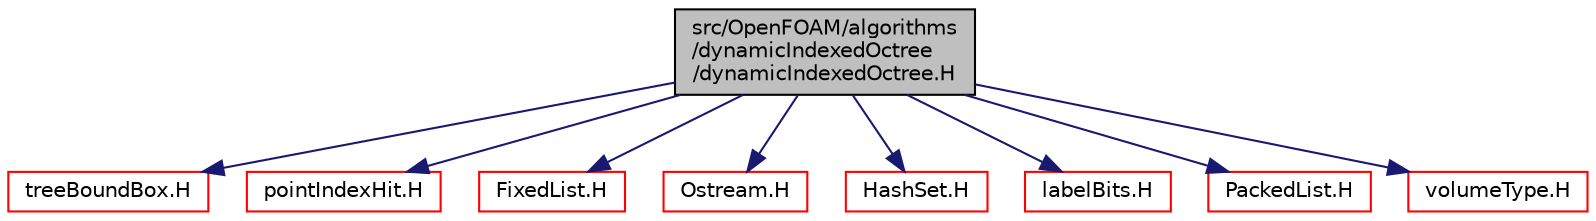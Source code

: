 digraph "src/OpenFOAM/algorithms/dynamicIndexedOctree/dynamicIndexedOctree.H"
{
  bgcolor="transparent";
  edge [fontname="Helvetica",fontsize="10",labelfontname="Helvetica",labelfontsize="10"];
  node [fontname="Helvetica",fontsize="10",shape=record];
  Node1 [label="src/OpenFOAM/algorithms\l/dynamicIndexedOctree\l/dynamicIndexedOctree.H",height=0.2,width=0.4,color="black", fillcolor="grey75", style="filled", fontcolor="black"];
  Node1 -> Node2 [color="midnightblue",fontsize="10",style="solid",fontname="Helvetica"];
  Node2 [label="treeBoundBox.H",height=0.2,width=0.4,color="red",URL="$a08993.html"];
  Node1 -> Node3 [color="midnightblue",fontsize="10",style="solid",fontname="Helvetica"];
  Node3 [label="pointIndexHit.H",height=0.2,width=0.4,color="red",URL="$a08964.html"];
  Node1 -> Node4 [color="midnightblue",fontsize="10",style="solid",fontname="Helvetica"];
  Node4 [label="FixedList.H",height=0.2,width=0.4,color="red",URL="$a07811.html"];
  Node1 -> Node5 [color="midnightblue",fontsize="10",style="solid",fontname="Helvetica"];
  Node5 [label="Ostream.H",height=0.2,width=0.4,color="red",URL="$a07970.html"];
  Node1 -> Node6 [color="midnightblue",fontsize="10",style="solid",fontname="Helvetica"];
  Node6 [label="HashSet.H",height=0.2,width=0.4,color="red",URL="$a07754.html"];
  Node1 -> Node7 [color="midnightblue",fontsize="10",style="solid",fontname="Helvetica"];
  Node7 [label="labelBits.H",height=0.2,width=0.4,color="red",URL="$a07726.html"];
  Node1 -> Node8 [color="midnightblue",fontsize="10",style="solid",fontname="Helvetica"];
  Node8 [label="PackedList.H",height=0.2,width=0.4,color="red",URL="$a07832.html"];
  Node1 -> Node9 [color="midnightblue",fontsize="10",style="solid",fontname="Helvetica"];
  Node9 [label="volumeType.H",height=0.2,width=0.4,color="red",URL="$a07730.html"];
}
